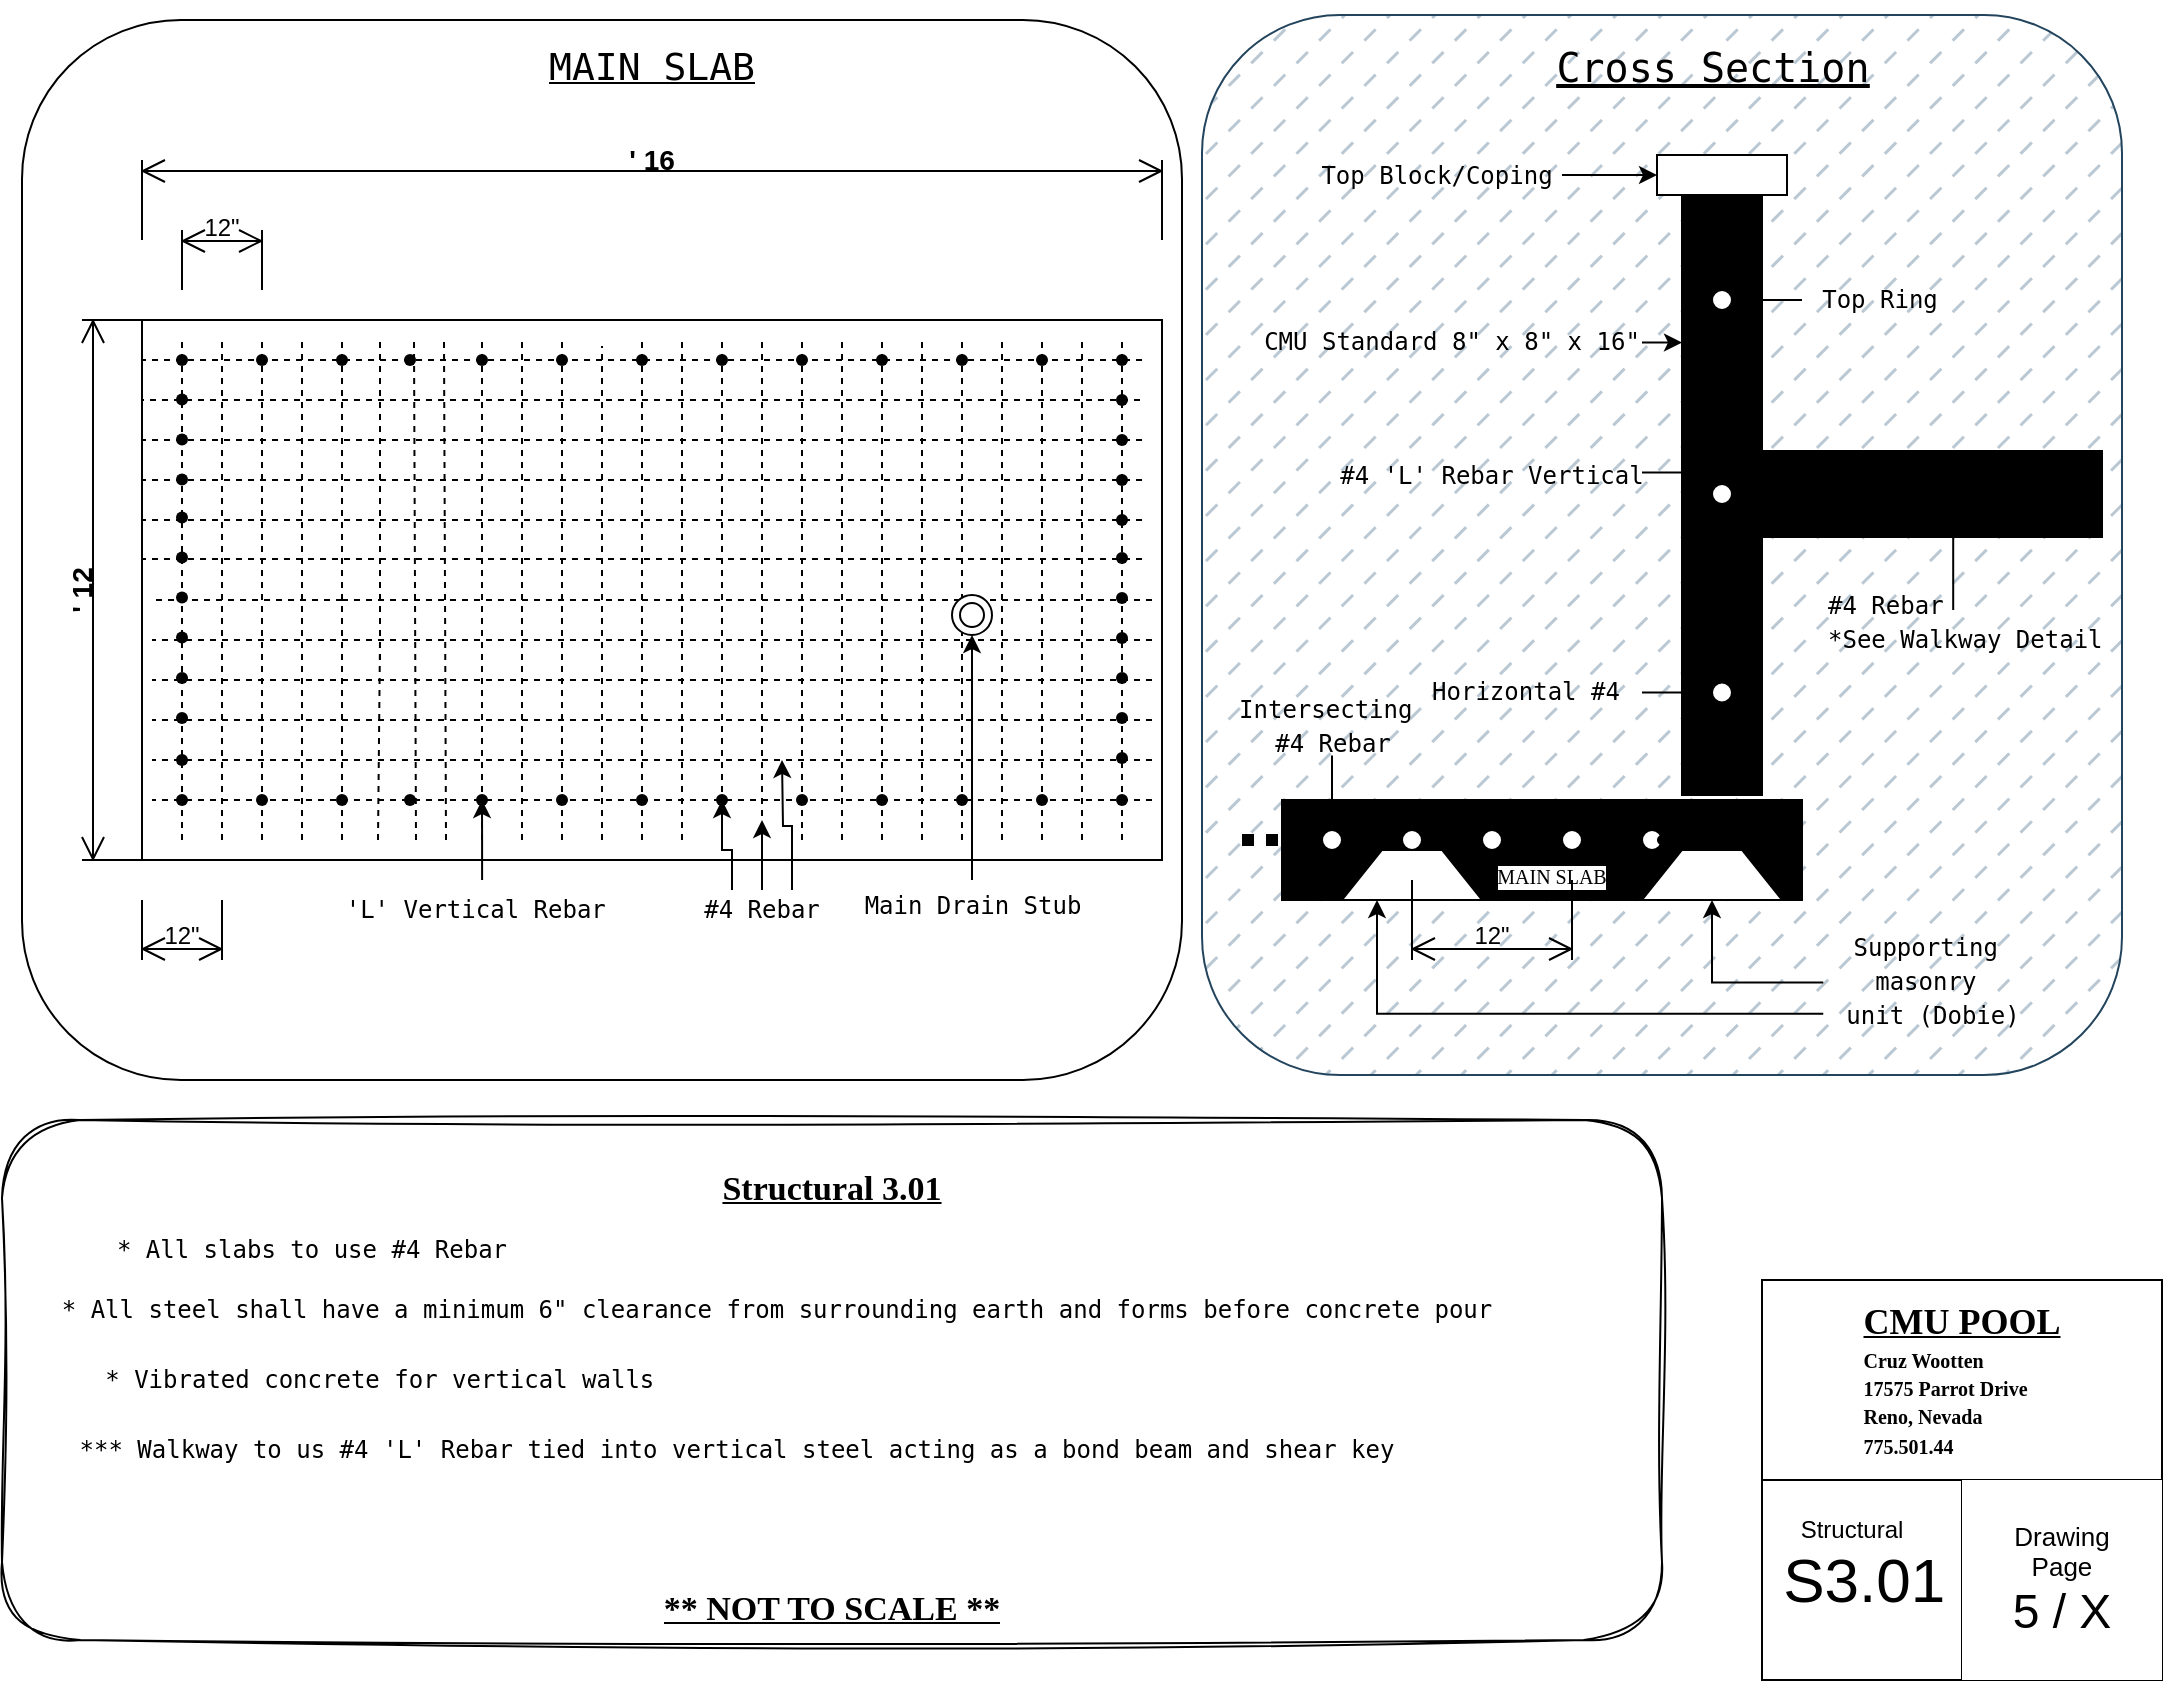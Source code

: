 <mxfile version="27.1.6">
  <diagram name="Page-1" id="yAkueWH8tclE_65RSBvn">
    <mxGraphModel dx="2194" dy="857" grid="1" gridSize="10" guides="1" tooltips="1" connect="1" arrows="1" fold="1" page="1" pageScale="1" pageWidth="1100" pageHeight="850" math="0" shadow="0">
      <root>
        <mxCell id="0" />
        <mxCell id="1" parent="0" />
        <mxCell id="US-OKdlzFDQY7FfolMQk-1" value="" style="rounded=1;whiteSpace=wrap;html=1;movable=1;resizable=1;rotatable=1;deletable=1;editable=1;locked=0;connectable=1;fillStyle=dashed;fillColor=#bac8d3;strokeColor=#23445d;" vertex="1" parent="1">
          <mxGeometry x="610" y="7.5" width="460" height="530" as="geometry" />
        </mxCell>
        <mxCell id="GztURZSVZ-j2a2Ba5-2v-1" value="" style="rounded=1;whiteSpace=wrap;html=1;movable=1;resizable=1;rotatable=1;deletable=1;editable=1;locked=0;connectable=1;" parent="1" vertex="1">
          <mxGeometry x="20" y="10" width="580" height="530" as="geometry" />
        </mxCell>
        <mxCell id="uHRIR_JINjC9fajswvWd-5" value="" style="rounded=1;whiteSpace=wrap;html=1;sketch=1;curveFitting=1;jiggle=2;" parent="1" vertex="1">
          <mxGeometry x="10" y="560" width="830" height="260" as="geometry" />
        </mxCell>
        <mxCell id="sH69yQ1ZhXcAEsHfrU8D-1" value="" style="rounded=0;whiteSpace=wrap;html=1;movable=1;resizable=1;rotatable=1;deletable=1;editable=1;locked=0;connectable=1;" parent="1" vertex="1">
          <mxGeometry x="80" y="160" width="510" height="270" as="geometry" />
        </mxCell>
        <mxCell id="mBHjW366EDlgSjZvG0Kb-1" value="&lt;div&gt;&lt;font face=&quot;Lucida Console&quot;&gt;Structural 3.01&lt;/font&gt;&lt;/div&gt;" style="text;html=1;align=center;verticalAlign=middle;whiteSpace=wrap;rounded=0;fontStyle=5;fontSize=17;" parent="1" vertex="1">
          <mxGeometry x="260" y="560" width="330" height="70" as="geometry" />
        </mxCell>
        <mxCell id="uHRIR_JINjC9fajswvWd-6" value="&lt;pre&gt;&lt;font style=&quot;font-size: 19px;&quot;&gt;MAIN SLAB&lt;/font&gt;&lt;/pre&gt;" style="text;html=1;align=center;verticalAlign=middle;whiteSpace=wrap;rounded=0;fontStyle=4" parent="1" vertex="1">
          <mxGeometry x="290" y="10" width="90" height="45" as="geometry" />
        </mxCell>
        <mxCell id="uHRIR_JINjC9fajswvWd-14" value="&lt;pre&gt;&lt;b style=&quot;&quot;&gt;&lt;u style=&quot;&quot;&gt;&lt;font face=&quot;Lucida Console&quot; style=&quot;font-size: 17px;&quot;&gt;** NOT TO SCALE **&lt;/font&gt;&lt;/u&gt;&lt;/b&gt;&lt;/pre&gt;" style="text;strokeColor=none;fillColor=none;align=center;verticalAlign=middle;spacingLeft=4;spacingRight=4;overflow=hidden;points=[[0,0.5],[1,0.5]];portConstraint=eastwest;rotatable=0;whiteSpace=wrap;html=1;" parent="1" vertex="1">
          <mxGeometry x="285" y="780" width="280" height="40" as="geometry" />
        </mxCell>
        <mxCell id="vKAQ_r-t-Htgs6Gfas-m-2" value="&lt;u&gt;&lt;font face=&quot;Lucida Console&quot; style=&quot;font-size: 18px;&quot;&gt;CMU POOL&lt;/font&gt;&lt;/u&gt;&lt;div style=&quot;text-align: left;&quot;&gt;&lt;span style=&quot;font-size: 10px;&quot;&gt;&lt;font face=&quot;Lucida Console&quot;&gt;Cruz Wootten&lt;/font&gt;&lt;/span&gt;&lt;/div&gt;&lt;div style=&quot;text-align: left;&quot;&gt;&lt;font face=&quot;Lucida Console&quot;&gt;&lt;span style=&quot;font-size: 10px; background-color: transparent; color: light-dark(rgb(0, 0, 0), rgb(255, 255, 255));&quot;&gt;17575 Parrot Drive&amp;nbsp;&lt;/span&gt;&lt;br&gt;&lt;span style=&quot;font-size: 10px; background-color: transparent; color: light-dark(rgb(0, 0, 0), rgb(255, 255, 255));&quot;&gt;Reno, Nevada&lt;/span&gt;&lt;/font&gt;&lt;/div&gt;&lt;div style=&quot;text-align: left;&quot;&gt;&lt;span style=&quot;background-color: transparent; color: light-dark(rgb(0, 0, 0), rgb(255, 255, 255)); font-size: 10px;&quot;&gt;&lt;font face=&quot;Lucida Console&quot;&gt;775.501.44&lt;/font&gt;&lt;/span&gt;&lt;/div&gt;" style="swimlane;whiteSpace=wrap;html=1;startSize=100;align=center;" parent="1" vertex="1">
          <mxGeometry x="890" y="640" width="200" height="200" as="geometry" />
        </mxCell>
        <mxCell id="vKAQ_r-t-Htgs6Gfas-m-3" value="&lt;font style=&quot;font-size: 31px;&quot;&gt;&amp;nbsp;S3.01&lt;/font&gt;" style="text;html=1;align=left;verticalAlign=middle;whiteSpace=wrap;rounded=0;" parent="vKAQ_r-t-Htgs6Gfas-m-2" vertex="1">
          <mxGeometry y="100" width="200" height="100" as="geometry" />
        </mxCell>
        <mxCell id="vKAQ_r-t-Htgs6Gfas-m-4" value="Structural" style="text;html=1;align=center;verticalAlign=middle;whiteSpace=wrap;rounded=0;" parent="vKAQ_r-t-Htgs6Gfas-m-2" vertex="1">
          <mxGeometry x="10" y="110" width="70" height="30" as="geometry" />
        </mxCell>
        <mxCell id="vKAQ_r-t-Htgs6Gfas-m-5" value="" style="endArrow=none;html=1;rounded=0;exitX=0.5;exitY=1;exitDx=0;exitDy=0;" parent="vKAQ_r-t-Htgs6Gfas-m-2" source="vKAQ_r-t-Htgs6Gfas-m-3" edge="1">
          <mxGeometry width="50" height="50" relative="1" as="geometry">
            <mxPoint x="50" y="150" as="sourcePoint" />
            <mxPoint x="100" y="100" as="targetPoint" />
          </mxGeometry>
        </mxCell>
        <mxCell id="vKAQ_r-t-Htgs6Gfas-m-6" value="&lt;div&gt;&lt;font style=&quot;font-size: 13px;&quot;&gt;Drawing&lt;/font&gt;&lt;/div&gt;&lt;div&gt;&lt;font style=&quot;font-size: 13px;&quot;&gt;Page&lt;/font&gt;&lt;/div&gt;&lt;div&gt;&lt;span style=&quot;font-size: 24px; background-color: transparent; color: light-dark(rgb(0, 0, 0), rgb(255, 255, 255));&quot;&gt;5 / X&lt;/span&gt;&lt;/div&gt;" style="text;html=1;align=center;verticalAlign=middle;whiteSpace=wrap;rounded=0;fillColor=default;" parent="1" vertex="1">
          <mxGeometry x="990" y="740" width="100" height="100" as="geometry" />
        </mxCell>
        <mxCell id="vKAQ_r-t-Htgs6Gfas-m-18" value="&lt;pre&gt;* All slabs to use #4 Rebar&lt;/pre&gt;" style="text;html=1;align=center;verticalAlign=middle;whiteSpace=wrap;rounded=0;strokeColor=none;" parent="1" vertex="1">
          <mxGeometry x="45" y="610" width="240" height="30" as="geometry" />
        </mxCell>
        <mxCell id="LL6v63Wx8klDNPUl_Ktk-3" value="" style="endArrow=none;dashed=1;html=1;rounded=0;movable=0;resizable=0;rotatable=0;deletable=0;editable=0;locked=1;connectable=0;" parent="1" edge="1">
          <mxGeometry width="50" height="50" relative="1" as="geometry">
            <mxPoint x="100" y="420" as="sourcePoint" />
            <mxPoint x="100" y="170" as="targetPoint" />
          </mxGeometry>
        </mxCell>
        <mxCell id="LL6v63Wx8klDNPUl_Ktk-4" value="" style="endArrow=none;dashed=1;html=1;rounded=0;movable=0;resizable=0;rotatable=0;deletable=0;editable=0;locked=1;connectable=0;" parent="1" edge="1">
          <mxGeometry width="50" height="50" relative="1" as="geometry">
            <mxPoint x="120" y="420" as="sourcePoint" />
            <mxPoint x="120" y="170" as="targetPoint" />
          </mxGeometry>
        </mxCell>
        <mxCell id="LL6v63Wx8klDNPUl_Ktk-5" value="" style="endArrow=none;dashed=1;html=1;rounded=0;movable=0;resizable=0;rotatable=0;deletable=0;editable=0;locked=1;connectable=0;" parent="1" edge="1">
          <mxGeometry width="50" height="50" relative="1" as="geometry">
            <mxPoint x="180" y="420" as="sourcePoint" />
            <mxPoint x="180" y="170" as="targetPoint" />
          </mxGeometry>
        </mxCell>
        <mxCell id="LL6v63Wx8klDNPUl_Ktk-6" value="" style="endArrow=none;dashed=1;html=1;rounded=0;movable=0;resizable=0;rotatable=0;deletable=0;editable=0;locked=1;connectable=0;" parent="1" edge="1">
          <mxGeometry width="50" height="50" relative="1" as="geometry">
            <mxPoint x="160" y="420" as="sourcePoint" />
            <mxPoint x="160" y="170" as="targetPoint" />
          </mxGeometry>
        </mxCell>
        <mxCell id="LL6v63Wx8klDNPUl_Ktk-7" value="" style="endArrow=none;dashed=1;html=1;rounded=0;movable=0;resizable=0;rotatable=0;deletable=0;editable=0;locked=1;connectable=0;" parent="1" edge="1">
          <mxGeometry width="50" height="50" relative="1" as="geometry">
            <mxPoint x="140" y="420" as="sourcePoint" />
            <mxPoint x="140" y="170" as="targetPoint" />
          </mxGeometry>
        </mxCell>
        <mxCell id="LL6v63Wx8klDNPUl_Ktk-8" value="" style="endArrow=none;dashed=1;html=1;rounded=0;movable=0;resizable=0;rotatable=0;deletable=0;editable=0;locked=1;connectable=0;" parent="1" edge="1">
          <mxGeometry width="50" height="50" relative="1" as="geometry">
            <mxPoint x="232" y="420" as="sourcePoint" />
            <mxPoint x="231" y="170" as="targetPoint" />
          </mxGeometry>
        </mxCell>
        <mxCell id="LL6v63Wx8klDNPUl_Ktk-9" value="" style="endArrow=none;dashed=1;html=1;rounded=0;movable=1;spacingLeft=0;sourcePerimeterSpacing=-8;resizable=1;rotatable=1;deletable=1;editable=1;locked=0;connectable=1;" parent="1" edge="1">
          <mxGeometry width="50" height="50" relative="1" as="geometry">
            <mxPoint x="217" y="420" as="sourcePoint" />
            <mxPoint x="216" y="170" as="targetPoint" />
          </mxGeometry>
        </mxCell>
        <mxCell id="LL6v63Wx8klDNPUl_Ktk-10" value="" style="endArrow=none;dashed=1;html=1;rounded=0;movable=0;resizable=0;rotatable=0;deletable=0;editable=0;locked=1;connectable=0;" parent="1" edge="1">
          <mxGeometry width="50" height="50" relative="1" as="geometry">
            <mxPoint x="199" y="330" as="sourcePoint" />
            <mxPoint x="199" y="170" as="targetPoint" />
          </mxGeometry>
        </mxCell>
        <mxCell id="LL6v63Wx8klDNPUl_Ktk-11" value="" style="endArrow=none;dashed=1;html=1;rounded=0;movable=0;resizable=0;rotatable=0;deletable=0;editable=0;locked=1;connectable=0;" parent="1" edge="1">
          <mxGeometry width="50" height="50" relative="1" as="geometry">
            <mxPoint x="290" y="420" as="sourcePoint" />
            <mxPoint x="290" y="170" as="targetPoint" />
          </mxGeometry>
        </mxCell>
        <mxCell id="LL6v63Wx8klDNPUl_Ktk-12" value="" style="endArrow=none;dashed=1;html=1;rounded=0;movable=0;resizable=0;rotatable=0;deletable=0;editable=0;locked=1;connectable=0;" parent="1" edge="1">
          <mxGeometry width="50" height="50" relative="1" as="geometry">
            <mxPoint x="270" y="420" as="sourcePoint" />
            <mxPoint x="270" y="170" as="targetPoint" />
          </mxGeometry>
        </mxCell>
        <mxCell id="LL6v63Wx8klDNPUl_Ktk-13" value="" style="endArrow=none;dashed=1;html=1;rounded=0;movable=0;resizable=0;rotatable=0;deletable=0;editable=0;locked=1;connectable=0;" parent="1" edge="1">
          <mxGeometry width="50" height="50" relative="1" as="geometry">
            <mxPoint x="250" y="420" as="sourcePoint" />
            <mxPoint x="250" y="170" as="targetPoint" />
          </mxGeometry>
        </mxCell>
        <mxCell id="LL6v63Wx8klDNPUl_Ktk-14" value="" style="endArrow=none;dashed=1;html=1;rounded=0;movable=0;resizable=0;rotatable=0;deletable=0;editable=0;locked=1;connectable=0;" parent="1" edge="1">
          <mxGeometry width="50" height="50" relative="1" as="geometry">
            <mxPoint x="350" y="420" as="sourcePoint" />
            <mxPoint x="350" y="170" as="targetPoint" />
          </mxGeometry>
        </mxCell>
        <mxCell id="LL6v63Wx8klDNPUl_Ktk-15" value="" style="endArrow=none;dashed=1;html=1;rounded=0;movable=0;resizable=0;rotatable=0;deletable=0;editable=0;locked=1;connectable=0;" parent="1" edge="1">
          <mxGeometry width="50" height="50" relative="1" as="geometry">
            <mxPoint x="330" y="420" as="sourcePoint" />
            <mxPoint x="330" y="170" as="targetPoint" />
          </mxGeometry>
        </mxCell>
        <mxCell id="LL6v63Wx8klDNPUl_Ktk-16" value="" style="endArrow=none;dashed=1;html=1;rounded=0;movable=0;sourcePerimeterSpacing=10;targetPerimeterSpacing=4;resizable=0;rotatable=0;deletable=0;editable=0;locked=1;connectable=0;" parent="1" edge="1">
          <mxGeometry width="50" height="50" relative="1" as="geometry">
            <mxPoint x="310" y="420" as="sourcePoint" />
            <mxPoint x="310" y="173" as="targetPoint" />
          </mxGeometry>
        </mxCell>
        <mxCell id="LL6v63Wx8klDNPUl_Ktk-17" value="" style="endArrow=none;dashed=1;html=1;rounded=0;movable=0;resizable=0;rotatable=0;deletable=0;editable=0;locked=1;connectable=0;" parent="1" edge="1">
          <mxGeometry width="50" height="50" relative="1" as="geometry">
            <mxPoint x="410" y="420" as="sourcePoint" />
            <mxPoint x="410" y="170" as="targetPoint" />
          </mxGeometry>
        </mxCell>
        <mxCell id="LL6v63Wx8klDNPUl_Ktk-18" value="" style="endArrow=none;dashed=1;html=1;rounded=0;movable=0;resizable=0;rotatable=0;deletable=0;editable=0;locked=1;connectable=0;" parent="1" edge="1">
          <mxGeometry width="50" height="50" relative="1" as="geometry">
            <mxPoint x="390" y="420" as="sourcePoint" />
            <mxPoint x="390" y="170" as="targetPoint" />
          </mxGeometry>
        </mxCell>
        <mxCell id="LL6v63Wx8klDNPUl_Ktk-19" value="" style="endArrow=none;dashed=1;html=1;rounded=0;movable=0;resizable=0;rotatable=0;deletable=0;editable=0;locked=1;connectable=0;" parent="1" edge="1">
          <mxGeometry width="50" height="50" relative="1" as="geometry">
            <mxPoint x="370" y="420" as="sourcePoint" />
            <mxPoint x="370" y="170" as="targetPoint" />
          </mxGeometry>
        </mxCell>
        <mxCell id="LL6v63Wx8klDNPUl_Ktk-20" value="" style="endArrow=none;dashed=1;html=1;rounded=0;movable=0;resizable=0;rotatable=0;deletable=0;editable=0;locked=1;connectable=0;" parent="1" edge="1">
          <mxGeometry width="50" height="50" relative="1" as="geometry">
            <mxPoint x="470" y="420" as="sourcePoint" />
            <mxPoint x="470" y="170" as="targetPoint" />
          </mxGeometry>
        </mxCell>
        <mxCell id="LL6v63Wx8klDNPUl_Ktk-21" value="" style="endArrow=none;dashed=1;html=1;rounded=0;movable=0;resizable=0;rotatable=0;deletable=0;editable=0;locked=1;connectable=0;" parent="1" edge="1">
          <mxGeometry width="50" height="50" relative="1" as="geometry">
            <mxPoint x="450" y="420" as="sourcePoint" />
            <mxPoint x="450" y="170" as="targetPoint" />
          </mxGeometry>
        </mxCell>
        <mxCell id="LL6v63Wx8klDNPUl_Ktk-22" value="" style="endArrow=none;dashed=1;html=1;rounded=0;movable=0;resizable=0;rotatable=0;deletable=0;editable=0;locked=1;connectable=0;" parent="1" edge="1">
          <mxGeometry width="50" height="50" relative="1" as="geometry">
            <mxPoint x="430" y="420" as="sourcePoint" />
            <mxPoint x="430" y="170" as="targetPoint" />
          </mxGeometry>
        </mxCell>
        <mxCell id="LL6v63Wx8klDNPUl_Ktk-23" value="" style="endArrow=none;dashed=1;html=1;rounded=0;movable=0;resizable=0;rotatable=0;deletable=0;editable=0;locked=1;connectable=0;" parent="1" edge="1">
          <mxGeometry width="50" height="50" relative="1" as="geometry">
            <mxPoint x="530" y="420" as="sourcePoint" />
            <mxPoint x="530" y="170" as="targetPoint" />
          </mxGeometry>
        </mxCell>
        <mxCell id="LL6v63Wx8klDNPUl_Ktk-24" value="" style="endArrow=none;dashed=1;html=1;rounded=0;movable=0;resizable=0;rotatable=0;deletable=0;editable=0;locked=1;connectable=0;" parent="1" edge="1">
          <mxGeometry width="50" height="50" relative="1" as="geometry">
            <mxPoint x="510" y="420" as="sourcePoint" />
            <mxPoint x="510" y="170" as="targetPoint" />
          </mxGeometry>
        </mxCell>
        <mxCell id="LL6v63Wx8klDNPUl_Ktk-25" value="" style="endArrow=none;dashed=1;html=1;rounded=0;movable=0;resizable=0;rotatable=0;deletable=0;editable=0;locked=1;connectable=0;" parent="1" edge="1">
          <mxGeometry width="50" height="50" relative="1" as="geometry">
            <mxPoint x="490" y="420" as="sourcePoint" />
            <mxPoint x="490" y="170" as="targetPoint" />
          </mxGeometry>
        </mxCell>
        <mxCell id="LL6v63Wx8klDNPUl_Ktk-27" value="" style="endArrow=none;dashed=1;html=1;rounded=0;movable=0;resizable=0;rotatable=0;deletable=0;editable=0;locked=1;connectable=0;" parent="1" edge="1">
          <mxGeometry width="50" height="50" relative="1" as="geometry">
            <mxPoint x="570" y="420" as="sourcePoint" />
            <mxPoint x="570" y="170" as="targetPoint" />
          </mxGeometry>
        </mxCell>
        <mxCell id="LL6v63Wx8klDNPUl_Ktk-28" value="" style="endArrow=none;dashed=1;html=1;rounded=0;movable=0;resizable=0;rotatable=0;deletable=0;editable=0;locked=1;connectable=0;" parent="1" edge="1">
          <mxGeometry width="50" height="50" relative="1" as="geometry">
            <mxPoint x="550" y="420" as="sourcePoint" />
            <mxPoint x="550" y="170" as="targetPoint" />
          </mxGeometry>
        </mxCell>
        <mxCell id="LL6v63Wx8klDNPUl_Ktk-29" value="" style="endArrow=none;dashed=1;html=1;rounded=0;movable=0;resizable=0;rotatable=0;deletable=0;editable=0;locked=1;connectable=0;" parent="1" edge="1">
          <mxGeometry width="50" height="50" relative="1" as="geometry">
            <mxPoint x="585" y="400" as="sourcePoint" />
            <mxPoint x="85" y="400" as="targetPoint" />
          </mxGeometry>
        </mxCell>
        <mxCell id="LL6v63Wx8klDNPUl_Ktk-31" value="" style="endArrow=none;dashed=1;html=1;rounded=0;movable=0;resizable=0;rotatable=0;deletable=0;editable=0;locked=1;connectable=0;" parent="1" edge="1">
          <mxGeometry width="50" height="50" relative="1" as="geometry">
            <mxPoint x="585" y="380" as="sourcePoint" />
            <mxPoint x="85" y="380" as="targetPoint" />
          </mxGeometry>
        </mxCell>
        <mxCell id="LL6v63Wx8klDNPUl_Ktk-32" value="" style="endArrow=none;dashed=1;html=1;rounded=0;movable=0;resizable=0;rotatable=0;deletable=0;editable=0;locked=1;connectable=0;" parent="1" edge="1">
          <mxGeometry width="50" height="50" relative="1" as="geometry">
            <mxPoint x="585" y="360" as="sourcePoint" />
            <mxPoint x="85" y="360" as="targetPoint" />
          </mxGeometry>
        </mxCell>
        <mxCell id="LL6v63Wx8klDNPUl_Ktk-33" value="" style="endArrow=none;dashed=1;html=1;rounded=0;movable=0;resizable=0;rotatable=0;deletable=0;editable=0;locked=1;connectable=0;" parent="1" edge="1">
          <mxGeometry width="50" height="50" relative="1" as="geometry">
            <mxPoint x="585" y="340" as="sourcePoint" />
            <mxPoint x="85" y="340" as="targetPoint" />
          </mxGeometry>
        </mxCell>
        <mxCell id="LL6v63Wx8klDNPUl_Ktk-34" value="" style="endArrow=none;dashed=1;html=1;rounded=0;movable=0;resizable=0;rotatable=0;deletable=0;editable=0;locked=1;connectable=0;" parent="1" edge="1">
          <mxGeometry width="50" height="50" relative="1" as="geometry">
            <mxPoint x="585" y="320" as="sourcePoint" />
            <mxPoint x="85" y="320" as="targetPoint" />
          </mxGeometry>
        </mxCell>
        <mxCell id="LL6v63Wx8klDNPUl_Ktk-35" value="" style="endArrow=none;dashed=1;html=1;rounded=0;movable=0;resizable=0;rotatable=0;deletable=0;editable=0;locked=1;connectable=0;" parent="1" edge="1">
          <mxGeometry width="50" height="50" relative="1" as="geometry">
            <mxPoint x="180" y="300" as="sourcePoint" />
            <mxPoint x="85" y="300" as="targetPoint" />
          </mxGeometry>
        </mxCell>
        <mxCell id="LL6v63Wx8klDNPUl_Ktk-36" value="" style="endArrow=none;dashed=1;html=1;rounded=0;movable=0;resizable=0;rotatable=0;deletable=0;editable=0;locked=1;connectable=0;" parent="1" edge="1">
          <mxGeometry width="50" height="50" relative="1" as="geometry">
            <mxPoint x="580" y="279.5" as="sourcePoint" />
            <mxPoint x="80" y="279.5" as="targetPoint" />
          </mxGeometry>
        </mxCell>
        <mxCell id="LL6v63Wx8klDNPUl_Ktk-37" value="" style="endArrow=none;dashed=1;html=1;rounded=0;movable=1;resizable=1;rotatable=1;deletable=1;editable=1;locked=0;connectable=1;" parent="1" edge="1">
          <mxGeometry width="50" height="50" relative="1" as="geometry">
            <mxPoint x="580" y="260" as="sourcePoint" />
            <mxPoint x="80" y="260" as="targetPoint" />
          </mxGeometry>
        </mxCell>
        <mxCell id="LL6v63Wx8klDNPUl_Ktk-38" value="" style="endArrow=none;dashed=1;html=1;rounded=0;movable=0;resizable=0;rotatable=0;deletable=0;editable=0;locked=1;connectable=0;" parent="1" edge="1">
          <mxGeometry width="50" height="50" relative="1" as="geometry">
            <mxPoint x="580" y="240" as="sourcePoint" />
            <mxPoint x="80" y="240" as="targetPoint" />
          </mxGeometry>
        </mxCell>
        <mxCell id="LL6v63Wx8klDNPUl_Ktk-39" value="" style="endArrow=none;dashed=1;html=1;rounded=0;movable=0;resizable=0;rotatable=0;deletable=0;editable=0;locked=1;connectable=0;" parent="1" edge="1">
          <mxGeometry width="50" height="50" relative="1" as="geometry">
            <mxPoint x="580" y="220" as="sourcePoint" />
            <mxPoint x="80" y="220" as="targetPoint" />
          </mxGeometry>
        </mxCell>
        <mxCell id="LL6v63Wx8klDNPUl_Ktk-40" value="" style="endArrow=none;dashed=1;html=1;rounded=0;movable=1;resizable=1;rotatable=1;deletable=1;editable=1;locked=0;connectable=1;" parent="1" edge="1">
          <mxGeometry width="50" height="50" relative="1" as="geometry">
            <mxPoint x="579" y="200" as="sourcePoint" />
            <mxPoint x="80" y="200" as="targetPoint" />
          </mxGeometry>
        </mxCell>
        <mxCell id="LL6v63Wx8klDNPUl_Ktk-41" value="" style="endArrow=none;dashed=1;html=1;rounded=0;movable=0;resizable=0;rotatable=0;deletable=0;editable=0;locked=1;connectable=0;" parent="1" edge="1">
          <mxGeometry width="50" height="50" relative="1" as="geometry">
            <mxPoint x="580" y="180" as="sourcePoint" />
            <mxPoint x="80" y="180" as="targetPoint" />
          </mxGeometry>
        </mxCell>
        <mxCell id="LL6v63Wx8klDNPUl_Ktk-43" value="" style="endArrow=none;dashed=1;html=1;rounded=0;movable=0;resizable=0;rotatable=0;deletable=0;editable=0;locked=1;connectable=0;" parent="1" edge="1">
          <mxGeometry width="50" height="50" relative="1" as="geometry">
            <mxPoint x="198" y="420" as="sourcePoint" />
            <mxPoint x="199" y="320" as="targetPoint" />
          </mxGeometry>
        </mxCell>
        <mxCell id="LL6v63Wx8klDNPUl_Ktk-44" value="" style="endArrow=none;dashed=1;html=1;rounded=0;movable=0;resizable=0;rotatable=0;deletable=0;editable=0;locked=1;connectable=0;" parent="1" edge="1">
          <mxGeometry width="50" height="50" relative="1" as="geometry">
            <mxPoint x="585" y="300" as="sourcePoint" />
            <mxPoint x="180" y="300" as="targetPoint" />
          </mxGeometry>
        </mxCell>
        <mxCell id="LL6v63Wx8klDNPUl_Ktk-46" value="" style="rounded=0;whiteSpace=wrap;html=1;movable=1;resizable=1;rotatable=1;deletable=1;editable=1;locked=0;connectable=1;fillStyle=cross-hatch;strokeColor=default;align=center;verticalAlign=middle;fontFamily=Helvetica;fontSize=12;fontColor=default;fillColor=light-dark(#FFFFFF,#AEAEAE);" parent="1" vertex="1">
          <mxGeometry x="850" y="97.5" width="40" height="50" as="geometry" />
        </mxCell>
        <mxCell id="LL6v63Wx8klDNPUl_Ktk-47" value="" style="rounded=0;whiteSpace=wrap;html=1;movable=1;resizable=1;rotatable=1;deletable=1;editable=1;locked=0;connectable=1;fillStyle=cross-hatch;strokeColor=default;align=center;verticalAlign=middle;fontFamily=Helvetica;fontSize=12;fontColor=default;fillColor=light-dark(#FFFFFF,#AEAEAE);" parent="1" vertex="1">
          <mxGeometry x="850" y="147.5" width="40" height="50" as="geometry" />
        </mxCell>
        <mxCell id="LL6v63Wx8klDNPUl_Ktk-48" value="" style="rounded=0;whiteSpace=wrap;html=1;movable=1;resizable=1;rotatable=1;deletable=1;editable=1;locked=0;connectable=1;fillStyle=cross-hatch;strokeColor=default;align=center;verticalAlign=middle;fontFamily=Helvetica;fontSize=12;fontColor=default;fillColor=light-dark(#FFFFFF,#AEAEAE);" parent="1" vertex="1">
          <mxGeometry x="850" y="197.5" width="40" height="50" as="geometry" />
        </mxCell>
        <mxCell id="LL6v63Wx8klDNPUl_Ktk-49" value="" style="rounded=0;whiteSpace=wrap;html=1;movable=1;resizable=1;rotatable=1;deletable=1;editable=1;locked=0;connectable=1;fillStyle=cross-hatch;strokeColor=default;align=center;verticalAlign=middle;fontFamily=Helvetica;fontSize=12;fontColor=default;fillColor=light-dark(#FFFFFF,#AEAEAE);" parent="1" vertex="1">
          <mxGeometry x="850" y="247.5" width="40" height="50" as="geometry" />
        </mxCell>
        <mxCell id="LL6v63Wx8klDNPUl_Ktk-50" value="" style="rounded=0;whiteSpace=wrap;html=1;movable=1;resizable=1;rotatable=1;deletable=1;editable=1;locked=0;connectable=1;fillStyle=cross-hatch;strokeColor=default;align=center;verticalAlign=middle;fontFamily=Helvetica;fontSize=12;fontColor=default;fillColor=light-dark(#FFFFFF,#AEAEAE);" parent="1" vertex="1">
          <mxGeometry x="850" y="297.5" width="40" height="50" as="geometry" />
        </mxCell>
        <mxCell id="LL6v63Wx8klDNPUl_Ktk-51" value="" style="rounded=0;whiteSpace=wrap;html=1;movable=1;resizable=1;rotatable=1;deletable=1;editable=1;locked=0;connectable=1;fillStyle=cross-hatch;fillColor=light-dark(#FFFFFF,#AEAEAE);" parent="1" vertex="1">
          <mxGeometry x="850" y="347.5" width="40" height="50" as="geometry" />
        </mxCell>
        <mxCell id="LL6v63Wx8klDNPUl_Ktk-52" value="" style="rounded=0;whiteSpace=wrap;html=1;" parent="1" vertex="1">
          <mxGeometry x="837.5" y="77.5" width="65" height="20" as="geometry" />
        </mxCell>
        <mxCell id="LL6v63Wx8klDNPUl_Ktk-53" value="" style="rounded=0;whiteSpace=wrap;html=1;movable=1;resizable=1;rotatable=1;deletable=1;editable=1;locked=0;connectable=1;fillStyle=hatch;fillColor=light-dark(#FFFFFF,#808080);" parent="1" vertex="1">
          <mxGeometry x="650" y="400" width="260" height="50" as="geometry" />
        </mxCell>
        <mxCell id="LL6v63Wx8klDNPUl_Ktk-54" value="&lt;div&gt;MAIN SLAB&lt;/div&gt;" style="text;html=1;align=center;verticalAlign=middle;whiteSpace=wrap;rounded=0;strokeColor=none;sketch=1;curveFitting=1;jiggle=2;fontSize=10;labelBackgroundColor=light-dark(#FFFFFF,#FFFFFF);fontColor=light-dark(#000000,#000099);fontFamily=Lucida Console;" parent="1" vertex="1">
          <mxGeometry x="750" y="430" width="70" height="15" as="geometry" />
        </mxCell>
        <mxCell id="LL6v63Wx8klDNPUl_Ktk-88" style="edgeStyle=orthogonalEdgeStyle;rounded=0;orthogonalLoop=1;jettySize=auto;html=1;" parent="1" source="LL6v63Wx8klDNPUl_Ktk-55" edge="1">
          <mxGeometry relative="1" as="geometry">
            <mxPoint x="850" y="170" as="targetPoint" />
          </mxGeometry>
        </mxCell>
        <mxCell id="LL6v63Wx8klDNPUl_Ktk-55" value="&lt;pre&gt;CMU Standard 8&quot; x 8&quot; x 16&quot;&lt;/pre&gt;" style="text;html=1;align=center;verticalAlign=middle;whiteSpace=wrap;rounded=0;strokeColor=none;" parent="1" vertex="1">
          <mxGeometry x="640" y="155" width="190" height="32.5" as="geometry" />
        </mxCell>
        <mxCell id="LL6v63Wx8klDNPUl_Ktk-63" style="edgeStyle=orthogonalEdgeStyle;rounded=0;orthogonalLoop=1;jettySize=auto;html=1;entryX=0;entryY=0.5;entryDx=0;entryDy=0;" parent="1" source="LL6v63Wx8klDNPUl_Ktk-61" target="LL6v63Wx8klDNPUl_Ktk-52" edge="1">
          <mxGeometry relative="1" as="geometry" />
        </mxCell>
        <mxCell id="LL6v63Wx8klDNPUl_Ktk-61" value="&lt;pre&gt;Top Block/Coping&lt;/pre&gt;" style="text;html=1;align=center;verticalAlign=middle;whiteSpace=wrap;rounded=0;strokeColor=none;" parent="1" vertex="1">
          <mxGeometry x="665" y="76.25" width="125" height="22.5" as="geometry" />
        </mxCell>
        <mxCell id="LL6v63Wx8klDNPUl_Ktk-64" value="" style="endArrow=none;dashed=1;html=1;dashPattern=1 3;strokeWidth=2;rounded=0;movable=1;resizable=1;rotatable=1;deletable=1;editable=1;locked=0;connectable=1;" parent="1" source="LL6v63Wx8klDNPUl_Ktk-81" edge="1">
          <mxGeometry width="50" height="50" relative="1" as="geometry">
            <mxPoint x="630" y="420" as="sourcePoint" />
            <mxPoint x="870" y="110" as="targetPoint" />
            <Array as="points" />
          </mxGeometry>
        </mxCell>
        <mxCell id="LL6v63Wx8klDNPUl_Ktk-67" value="" style="shape=trapezoid;perimeter=trapezoidPerimeter;whiteSpace=wrap;html=1;fixedSize=1;" parent="1" vertex="1">
          <mxGeometry x="830" y="425" width="70" height="25" as="geometry" />
        </mxCell>
        <mxCell id="LL6v63Wx8klDNPUl_Ktk-68" value="" style="shape=trapezoid;perimeter=trapezoidPerimeter;whiteSpace=wrap;html=1;fixedSize=1;" parent="1" vertex="1">
          <mxGeometry x="680" y="425" width="70" height="25" as="geometry" />
        </mxCell>
        <mxCell id="LL6v63Wx8klDNPUl_Ktk-70" value="" style="endArrow=none;dashed=1;html=1;dashPattern=1 1;strokeWidth=6;rounded=0;movable=1;resizable=1;rotatable=1;deletable=1;editable=1;locked=0;connectable=1;strokeColor=default;align=center;verticalAlign=middle;fontFamily=Helvetica;fontSize=11;fontColor=default;labelBackgroundColor=default;" parent="1" source="LL6v63Wx8klDNPUl_Ktk-71" target="LL6v63Wx8klDNPUl_Ktk-69" edge="1">
          <mxGeometry width="50" height="50" relative="1" as="geometry">
            <mxPoint x="630" y="420" as="sourcePoint" />
            <mxPoint x="870" y="110" as="targetPoint" />
            <Array as="points" />
          </mxGeometry>
        </mxCell>
        <mxCell id="LL6v63Wx8klDNPUl_Ktk-69" value="" style="ellipse;whiteSpace=wrap;html=1;aspect=fixed;" parent="1" vertex="1">
          <mxGeometry x="830" y="415" width="10" height="10" as="geometry" />
        </mxCell>
        <mxCell id="LL6v63Wx8klDNPUl_Ktk-72" value="" style="endArrow=none;dashed=1;html=1;dashPattern=1 1;strokeWidth=6;rounded=0;movable=1;resizable=1;rotatable=1;deletable=1;editable=1;locked=0;connectable=1;strokeColor=default;align=center;verticalAlign=middle;fontFamily=Helvetica;fontSize=11;fontColor=default;labelBackgroundColor=default;" parent="1" source="LL6v63Wx8klDNPUl_Ktk-73" target="LL6v63Wx8klDNPUl_Ktk-71" edge="1">
          <mxGeometry width="50" height="50" relative="1" as="geometry">
            <mxPoint x="630" y="420" as="sourcePoint" />
            <mxPoint x="830" y="420" as="targetPoint" />
            <Array as="points" />
          </mxGeometry>
        </mxCell>
        <mxCell id="LL6v63Wx8klDNPUl_Ktk-71" value="" style="ellipse;whiteSpace=wrap;html=1;aspect=fixed;" parent="1" vertex="1">
          <mxGeometry x="790" y="415" width="10" height="10" as="geometry" />
        </mxCell>
        <mxCell id="LL6v63Wx8klDNPUl_Ktk-74" value="" style="endArrow=none;dashed=1;html=1;dashPattern=1 1;strokeWidth=6;rounded=0;movable=1;resizable=1;rotatable=1;deletable=1;editable=1;locked=0;connectable=1;" parent="1" source="LL6v63Wx8klDNPUl_Ktk-75" target="LL6v63Wx8klDNPUl_Ktk-73" edge="1">
          <mxGeometry width="50" height="50" relative="1" as="geometry">
            <mxPoint x="630" y="420" as="sourcePoint" />
            <mxPoint x="790" y="420" as="targetPoint" />
            <Array as="points" />
          </mxGeometry>
        </mxCell>
        <mxCell id="LL6v63Wx8klDNPUl_Ktk-73" value="" style="ellipse;whiteSpace=wrap;html=1;aspect=fixed;" parent="1" vertex="1">
          <mxGeometry x="750" y="415" width="10" height="10" as="geometry" />
        </mxCell>
        <mxCell id="LL6v63Wx8klDNPUl_Ktk-76" value="" style="endArrow=none;dashed=1;html=1;dashPattern=1 1;strokeWidth=6;rounded=0;movable=1;resizable=1;rotatable=1;deletable=1;editable=1;locked=0;connectable=1;strokeColor=default;align=center;verticalAlign=middle;fontFamily=Helvetica;fontSize=11;fontColor=default;labelBackgroundColor=default;" parent="1" source="LL6v63Wx8klDNPUl_Ktk-77" target="LL6v63Wx8klDNPUl_Ktk-75" edge="1">
          <mxGeometry width="50" height="50" relative="1" as="geometry">
            <mxPoint x="630" y="420" as="sourcePoint" />
            <mxPoint x="750" y="420" as="targetPoint" />
            <Array as="points" />
          </mxGeometry>
        </mxCell>
        <mxCell id="LL6v63Wx8klDNPUl_Ktk-75" value="" style="ellipse;whiteSpace=wrap;html=1;aspect=fixed;" parent="1" vertex="1">
          <mxGeometry x="710" y="415" width="10" height="10" as="geometry" />
        </mxCell>
        <mxCell id="LL6v63Wx8klDNPUl_Ktk-78" value="" style="endArrow=none;dashed=1;html=1;dashPattern=1 1;strokeWidth=6;rounded=0;movable=1;resizable=1;rotatable=1;deletable=1;editable=1;locked=0;connectable=1;strokeColor=default;align=center;verticalAlign=middle;fontFamily=Helvetica;fontSize=11;fontColor=default;labelBackgroundColor=default;" parent="1" target="LL6v63Wx8klDNPUl_Ktk-77" edge="1">
          <mxGeometry width="50" height="50" relative="1" as="geometry">
            <mxPoint x="630" y="420" as="sourcePoint" />
            <mxPoint x="710" y="420" as="targetPoint" />
            <Array as="points" />
          </mxGeometry>
        </mxCell>
        <mxCell id="LL6v63Wx8klDNPUl_Ktk-77" value="" style="ellipse;whiteSpace=wrap;html=1;aspect=fixed;" parent="1" vertex="1">
          <mxGeometry x="670" y="415" width="10" height="10" as="geometry" />
        </mxCell>
        <mxCell id="LL6v63Wx8klDNPUl_Ktk-80" value="" style="endArrow=none;dashed=1;html=1;strokeWidth=5;rounded=0;movable=1;resizable=1;rotatable=1;deletable=1;editable=1;locked=0;connectable=1;curved=0;sketch=1;curveFitting=1;jiggle=2;" parent="1" source="LL6v63Wx8klDNPUl_Ktk-69" edge="1">
          <mxGeometry width="50" height="50" relative="1" as="geometry">
            <mxPoint x="840" y="420" as="sourcePoint" />
            <mxPoint x="870" y="110" as="targetPoint" />
            <Array as="points">
              <mxPoint x="870" y="420" />
            </Array>
          </mxGeometry>
        </mxCell>
        <mxCell id="LL6v63Wx8klDNPUl_Ktk-79" value="" style="ellipse;whiteSpace=wrap;html=1;aspect=fixed;" parent="1" vertex="1">
          <mxGeometry x="865" y="341.25" width="10" height="10" as="geometry" />
        </mxCell>
        <mxCell id="LL6v63Wx8klDNPUl_Ktk-82" value="" style="endArrow=none;dashed=1;html=1;dashPattern=1 3;strokeWidth=2;rounded=0;movable=1;resizable=1;rotatable=1;deletable=1;editable=1;locked=0;connectable=1;" parent="1" source="LL6v63Wx8klDNPUl_Ktk-79" target="LL6v63Wx8klDNPUl_Ktk-81" edge="1">
          <mxGeometry width="50" height="50" relative="1" as="geometry">
            <mxPoint x="870" y="341" as="sourcePoint" />
            <mxPoint x="870" y="110" as="targetPoint" />
            <Array as="points" />
          </mxGeometry>
        </mxCell>
        <mxCell id="LL6v63Wx8klDNPUl_Ktk-81" value="" style="ellipse;whiteSpace=wrap;html=1;aspect=fixed;" parent="1" vertex="1">
          <mxGeometry x="865" y="145" width="10" height="10" as="geometry" />
        </mxCell>
        <mxCell id="LL6v63Wx8klDNPUl_Ktk-86" style="edgeStyle=orthogonalEdgeStyle;rounded=0;orthogonalLoop=1;jettySize=auto;html=1;entryX=0.5;entryY=1;entryDx=0;entryDy=0;" parent="1" source="LL6v63Wx8klDNPUl_Ktk-84" target="LL6v63Wx8klDNPUl_Ktk-67" edge="1">
          <mxGeometry relative="1" as="geometry" />
        </mxCell>
        <mxCell id="GztURZSVZ-j2a2Ba5-2v-4" style="edgeStyle=orthogonalEdgeStyle;rounded=0;orthogonalLoop=1;jettySize=auto;html=1;exitX=0;exitY=0.75;exitDx=0;exitDy=0;entryX=0.25;entryY=1;entryDx=0;entryDy=0;" parent="1" source="LL6v63Wx8klDNPUl_Ktk-84" target="LL6v63Wx8klDNPUl_Ktk-68" edge="1">
          <mxGeometry relative="1" as="geometry" />
        </mxCell>
        <mxCell id="LL6v63Wx8klDNPUl_Ktk-84" value="&lt;div style=&quot;line-height: 40%;&quot;&gt;&lt;pre&gt;Supporting &lt;/pre&gt;&lt;pre&gt;masonry &lt;/pre&gt;&lt;pre&gt;unit (Dobie)&lt;/pre&gt;&lt;/div&gt;" style="text;html=1;align=center;verticalAlign=middle;whiteSpace=wrap;rounded=0;strokeColor=none;" parent="1" vertex="1">
          <mxGeometry x="920.63" y="460" width="108.75" height="62.5" as="geometry" />
        </mxCell>
        <mxCell id="LL6v63Wx8klDNPUl_Ktk-89" style="edgeStyle=orthogonalEdgeStyle;rounded=0;orthogonalLoop=1;jettySize=auto;html=1;entryX=0.5;entryY=0;entryDx=0;entryDy=0;" parent="1" source="LL6v63Wx8klDNPUl_Ktk-87" target="LL6v63Wx8klDNPUl_Ktk-77" edge="1">
          <mxGeometry relative="1" as="geometry" />
        </mxCell>
        <mxCell id="LL6v63Wx8klDNPUl_Ktk-87" value="&lt;div style=&quot;line-height: 40%;&quot;&gt;&lt;pre&gt;Intersecting &lt;/pre&gt;&lt;pre&gt;#4 Rebar&lt;/pre&gt;&lt;/div&gt;" style="text;html=1;align=center;verticalAlign=middle;whiteSpace=wrap;rounded=0;strokeColor=none;" parent="1" vertex="1">
          <mxGeometry x="602.5" y="349" width="145" height="28.75" as="geometry" />
        </mxCell>
        <mxCell id="LL6v63Wx8klDNPUl_Ktk-91" style="edgeStyle=orthogonalEdgeStyle;rounded=0;orthogonalLoop=1;jettySize=auto;html=1;entryX=0;entryY=0.5;entryDx=0;entryDy=0;" parent="1" source="LL6v63Wx8klDNPUl_Ktk-90" target="LL6v63Wx8klDNPUl_Ktk-79" edge="1">
          <mxGeometry relative="1" as="geometry" />
        </mxCell>
        <mxCell id="LL6v63Wx8klDNPUl_Ktk-90" value="&lt;div style=&quot;line-height: 40%;&quot;&gt;&lt;pre&gt;Horizontal #4&lt;/pre&gt;&lt;/div&gt;" style="text;html=1;align=center;verticalAlign=middle;whiteSpace=wrap;rounded=0;strokeColor=none;" parent="1" vertex="1">
          <mxGeometry x="713.75" y="333.13" width="116.25" height="26.25" as="geometry" />
        </mxCell>
        <mxCell id="LL6v63Wx8klDNPUl_Ktk-93" style="edgeStyle=orthogonalEdgeStyle;rounded=0;orthogonalLoop=1;jettySize=auto;html=1;entryX=1;entryY=0.5;entryDx=0;entryDy=0;" parent="1" source="LL6v63Wx8klDNPUl_Ktk-92" target="LL6v63Wx8klDNPUl_Ktk-81" edge="1">
          <mxGeometry relative="1" as="geometry" />
        </mxCell>
        <mxCell id="LL6v63Wx8klDNPUl_Ktk-92" value="&lt;div style=&quot;line-height: 40%;&quot;&gt;&lt;pre&gt;Top Ring&lt;/pre&gt;&lt;/div&gt;" style="text;html=1;align=center;verticalAlign=middle;whiteSpace=wrap;rounded=0;strokeColor=none;" parent="1" vertex="1">
          <mxGeometry x="910" y="132.5" width="77.5" height="35" as="geometry" />
        </mxCell>
        <mxCell id="LL6v63Wx8klDNPUl_Ktk-95" style="edgeStyle=orthogonalEdgeStyle;rounded=0;orthogonalLoop=1;jettySize=auto;html=1;" parent="1" source="LL6v63Wx8klDNPUl_Ktk-94" edge="1">
          <mxGeometry relative="1" as="geometry">
            <mxPoint x="870" y="236.25" as="targetPoint" />
            <Array as="points">
              <mxPoint x="818" y="240" />
              <mxPoint x="818" y="236" />
            </Array>
          </mxGeometry>
        </mxCell>
        <mxCell id="LL6v63Wx8klDNPUl_Ktk-94" value="&lt;div style=&quot;line-height: 40%;&quot;&gt;&lt;pre&gt;#4 &#39;L&#39; Rebar Vertical&lt;br&gt;&lt;/pre&gt;&lt;/div&gt;" style="text;html=1;align=center;verticalAlign=middle;whiteSpace=wrap;rounded=0;strokeColor=none;" parent="1" vertex="1">
          <mxGeometry x="680" y="227.5" width="150" height="20" as="geometry" />
        </mxCell>
        <mxCell id="US-OKdlzFDQY7FfolMQk-9" style="edgeStyle=orthogonalEdgeStyle;rounded=0;orthogonalLoop=1;jettySize=auto;html=1;" edge="1" parent="1" source="LL6v63Wx8klDNPUl_Ktk-96">
          <mxGeometry relative="1" as="geometry">
            <mxPoint x="390" y="410" as="targetPoint" />
          </mxGeometry>
        </mxCell>
        <mxCell id="US-OKdlzFDQY7FfolMQk-10" style="edgeStyle=orthogonalEdgeStyle;rounded=0;orthogonalLoop=1;jettySize=auto;html=1;exitX=0.75;exitY=0;exitDx=0;exitDy=0;" edge="1" parent="1" source="LL6v63Wx8klDNPUl_Ktk-96">
          <mxGeometry relative="1" as="geometry">
            <mxPoint x="400" y="380" as="targetPoint" />
          </mxGeometry>
        </mxCell>
        <mxCell id="LL6v63Wx8klDNPUl_Ktk-96" value="&lt;div style=&quot;line-height: 40%;&quot;&gt;&lt;pre&gt;#4 Rebar&lt;/pre&gt;&lt;/div&gt;" style="text;html=1;align=center;verticalAlign=middle;whiteSpace=wrap;rounded=0;strokeColor=none;" parent="1" vertex="1">
          <mxGeometry x="360" y="445" width="60" height="20" as="geometry" />
        </mxCell>
        <mxCell id="LL6v63Wx8klDNPUl_Ktk-98" value="&lt;pre&gt;&lt;u&gt;Cross Section&lt;/u&gt;&lt;/pre&gt;" style="text;html=1;align=center;verticalAlign=middle;whiteSpace=wrap;rounded=0;fontFamily=Helvetica;fontSize=20;fontColor=default;fontStyle=4;" parent="1" vertex="1">
          <mxGeometry x="768.75" y="10" width="192.5" height="45" as="geometry" />
        </mxCell>
        <mxCell id="LL6v63Wx8klDNPUl_Ktk-99" value="&lt;b&gt;&lt;font style=&quot;font-size: 14px;&quot;&gt;&#39; 12&lt;/font&gt;&lt;/b&gt;" style="shape=dimension;direction=south;whiteSpace=wrap;html=1;align=center;points=[];verticalAlign=top;labelBackgroundColor=none;horizontal=0;spacingTop=-15;movable=0;resizable=0;rotatable=0;deletable=0;editable=0;locked=1;connectable=0;" parent="1" vertex="1">
          <mxGeometry x="50" y="160" width="40" height="270" as="geometry" />
        </mxCell>
        <mxCell id="LL6v63Wx8klDNPUl_Ktk-100" value="&lt;b&gt;&lt;font style=&quot;font-size: 14px;&quot;&gt;&#39; 16&lt;/font&gt;&lt;/b&gt;" style="shape=dimension;direction=west;whiteSpace=wrap;html=1;align=center;points=[];verticalAlign=top;spacingTop=-15;labelBackgroundColor=none;movable=1;resizable=1;rotatable=1;deletable=1;editable=1;locked=0;connectable=1;" parent="1" vertex="1">
          <mxGeometry x="80" y="80" width="510" height="40" as="geometry" />
        </mxCell>
        <mxCell id="LL6v63Wx8klDNPUl_Ktk-101" value="12&quot;" style="shape=dimension;whiteSpace=wrap;html=1;align=center;points=[];verticalAlign=bottom;spacingBottom=3;labelBackgroundColor=none;" parent="1" vertex="1">
          <mxGeometry x="80" y="450" width="40" height="30" as="geometry" />
        </mxCell>
        <mxCell id="LL6v63Wx8klDNPUl_Ktk-104" value="12&quot;" style="shape=dimension;whiteSpace=wrap;html=1;align=center;points=[];verticalAlign=bottom;spacingBottom=3;labelBackgroundColor=none;" parent="1" vertex="1">
          <mxGeometry x="715" y="440" width="80" height="40" as="geometry" />
        </mxCell>
        <mxCell id="LL6v63Wx8klDNPUl_Ktk-106" value="&lt;pre&gt;* All steel shall have a minimum 6&quot; clearance from surrounding earth and forms before concrete pour&lt;/pre&gt;" style="text;html=1;align=center;verticalAlign=middle;whiteSpace=wrap;rounded=0;strokeColor=none;" parent="1" vertex="1">
          <mxGeometry x="80" y="630" width="635" height="50" as="geometry" />
        </mxCell>
        <mxCell id="GztURZSVZ-j2a2Ba5-2v-5" value="&lt;pre&gt;* Vibrated concrete for vertical walls &lt;/pre&gt;" style="text;html=1;align=center;verticalAlign=middle;whiteSpace=wrap;rounded=0;strokeColor=none;" parent="1" vertex="1">
          <mxGeometry x="70" y="665" width="265" height="50" as="geometry" />
        </mxCell>
        <mxCell id="FLEw9crjutKA1QpYoIBm-1" value="" style="ellipse;whiteSpace=wrap;html=1;aspect=fixed;" parent="1" vertex="1">
          <mxGeometry x="865" y="242" width="10" height="10" as="geometry" />
        </mxCell>
        <mxCell id="FLEw9crjutKA1QpYoIBm-2" value="&lt;font face=&quot;Lucida Console&quot;&gt;Walkway ***&lt;/font&gt;" style="rounded=0;whiteSpace=wrap;html=1;spacingBottom=19;movable=1;resizable=1;rotatable=1;deletable=1;editable=1;locked=0;connectable=1;fillStyle=hatch;strokeColor=default;align=center;verticalAlign=middle;fontFamily=Helvetica;fontSize=12;fontColor=default;fillColor=light-dark(#FFFFFF,#808080);" parent="1" vertex="1">
          <mxGeometry x="890" y="225.5" width="170" height="43" as="geometry" />
        </mxCell>
        <mxCell id="FLEw9crjutKA1QpYoIBm-3" value="" style="endArrow=none;dashed=1;html=1;dashPattern=1 3;strokeWidth=2;rounded=0;" parent="1" edge="1">
          <mxGeometry width="50" height="50" relative="1" as="geometry">
            <mxPoint x="880" y="269" as="sourcePoint" />
            <mxPoint x="1040" y="250" as="targetPoint" />
            <Array as="points">
              <mxPoint x="880" y="250" />
            </Array>
          </mxGeometry>
        </mxCell>
        <mxCell id="FLEw9crjutKA1QpYoIBm-4" value="&lt;pre&gt;*** Walkway to us #4 &#39;L&#39; Rebar tied into vertical steel acting as a bond beam and shear key&lt;/pre&gt;" style="text;html=1;align=center;verticalAlign=middle;whiteSpace=wrap;rounded=0;strokeColor=none;" parent="1" vertex="1">
          <mxGeometry x="45" y="700" width="665" height="50" as="geometry" />
        </mxCell>
        <mxCell id="hxWqqJYnxAzXDW9ncuUw-17" value="" style="ellipse;shape=doubleEllipse;whiteSpace=wrap;html=1;aspect=fixed;" parent="1" vertex="1">
          <mxGeometry x="485" y="297.5" width="20" height="20" as="geometry" />
        </mxCell>
        <mxCell id="hxWqqJYnxAzXDW9ncuUw-18" value="" style="shape=waypoint;sketch=0;fillStyle=solid;size=6;pointerEvents=1;points=[];fillColor=none;resizable=0;rotatable=0;perimeter=centerPerimeter;snapToPoint=1;" parent="1" vertex="1">
          <mxGeometry x="560" y="390" width="20" height="20" as="geometry" />
        </mxCell>
        <mxCell id="hxWqqJYnxAzXDW9ncuUw-19" value="" style="shape=waypoint;sketch=0;fillStyle=solid;size=6;pointerEvents=1;points=[];fillColor=none;resizable=0;rotatable=0;perimeter=centerPerimeter;snapToPoint=1;" parent="1" vertex="1">
          <mxGeometry x="520" y="390" width="20" height="20" as="geometry" />
        </mxCell>
        <mxCell id="hxWqqJYnxAzXDW9ncuUw-20" value="" style="shape=waypoint;sketch=0;fillStyle=solid;size=6;pointerEvents=1;points=[];fillColor=none;resizable=0;rotatable=0;perimeter=centerPerimeter;snapToPoint=1;" parent="1" vertex="1">
          <mxGeometry x="440" y="390" width="20" height="20" as="geometry" />
        </mxCell>
        <mxCell id="hxWqqJYnxAzXDW9ncuUw-21" value="" style="shape=waypoint;sketch=0;fillStyle=solid;size=6;pointerEvents=1;points=[];fillColor=none;resizable=0;rotatable=0;perimeter=centerPerimeter;snapToPoint=1;" parent="1" vertex="1">
          <mxGeometry x="480" y="390" width="20" height="20" as="geometry" />
        </mxCell>
        <mxCell id="hxWqqJYnxAzXDW9ncuUw-22" value="" style="shape=waypoint;sketch=0;fillStyle=solid;size=6;pointerEvents=1;points=[];fillColor=none;resizable=0;rotatable=0;perimeter=centerPerimeter;snapToPoint=1;" parent="1" vertex="1">
          <mxGeometry x="360" y="390" width="20" height="20" as="geometry" />
        </mxCell>
        <mxCell id="hxWqqJYnxAzXDW9ncuUw-23" value="" style="shape=waypoint;sketch=0;fillStyle=solid;size=6;pointerEvents=1;points=[];fillColor=none;resizable=0;rotatable=0;perimeter=centerPerimeter;snapToPoint=1;" parent="1" vertex="1">
          <mxGeometry x="400" y="390" width="20" height="20" as="geometry" />
        </mxCell>
        <mxCell id="hxWqqJYnxAzXDW9ncuUw-24" value="" style="shape=waypoint;sketch=0;fillStyle=solid;size=6;pointerEvents=1;points=[];fillColor=none;resizable=0;rotatable=0;perimeter=centerPerimeter;snapToPoint=1;" parent="1" vertex="1">
          <mxGeometry x="280" y="390" width="20" height="20" as="geometry" />
        </mxCell>
        <mxCell id="hxWqqJYnxAzXDW9ncuUw-25" value="" style="shape=waypoint;sketch=0;fillStyle=solid;size=6;pointerEvents=1;points=[];fillColor=none;resizable=0;rotatable=0;perimeter=centerPerimeter;snapToPoint=1;" parent="1" vertex="1">
          <mxGeometry x="320" y="390" width="20" height="20" as="geometry" />
        </mxCell>
        <mxCell id="hxWqqJYnxAzXDW9ncuUw-26" value="" style="shape=waypoint;sketch=0;fillStyle=solid;size=6;pointerEvents=1;points=[];fillColor=none;resizable=0;rotatable=0;perimeter=centerPerimeter;snapToPoint=1;" parent="1" vertex="1">
          <mxGeometry x="240" y="390" width="20" height="20" as="geometry" />
        </mxCell>
        <mxCell id="hxWqqJYnxAzXDW9ncuUw-27" value="" style="shape=waypoint;sketch=0;fillStyle=solid;size=6;pointerEvents=1;points=[];fillColor=none;resizable=0;rotatable=0;perimeter=centerPerimeter;snapToPoint=1;" parent="1" vertex="1">
          <mxGeometry x="204" y="390" width="20" height="20" as="geometry" />
        </mxCell>
        <mxCell id="hxWqqJYnxAzXDW9ncuUw-28" value="" style="shape=waypoint;sketch=0;fillStyle=solid;size=6;pointerEvents=1;points=[];fillColor=none;resizable=0;rotatable=0;perimeter=centerPerimeter;snapToPoint=1;" parent="1" vertex="1">
          <mxGeometry x="170" y="390" width="20" height="20" as="geometry" />
        </mxCell>
        <mxCell id="hxWqqJYnxAzXDW9ncuUw-29" value="" style="shape=waypoint;sketch=0;fillStyle=solid;size=6;pointerEvents=1;points=[];fillColor=none;resizable=0;rotatable=0;perimeter=centerPerimeter;snapToPoint=1;" parent="1" vertex="1">
          <mxGeometry x="130" y="390" width="20" height="20" as="geometry" />
        </mxCell>
        <mxCell id="hxWqqJYnxAzXDW9ncuUw-30" value="" style="shape=waypoint;sketch=0;fillStyle=solid;size=6;pointerEvents=1;points=[];fillColor=none;resizable=0;rotatable=0;perimeter=centerPerimeter;snapToPoint=1;" parent="1" vertex="1">
          <mxGeometry x="90" y="390" width="20" height="20" as="geometry" />
        </mxCell>
        <mxCell id="hxWqqJYnxAzXDW9ncuUw-31" value="" style="shape=waypoint;sketch=0;fillStyle=solid;size=6;pointerEvents=1;points=[];fillColor=none;resizable=0;rotatable=0;perimeter=centerPerimeter;snapToPoint=1;" parent="1" vertex="1">
          <mxGeometry x="90" y="170" width="20" height="20" as="geometry" />
        </mxCell>
        <mxCell id="hxWqqJYnxAzXDW9ncuUw-32" value="" style="shape=waypoint;sketch=0;fillStyle=solid;size=6;pointerEvents=1;points=[];fillColor=none;resizable=0;rotatable=0;perimeter=centerPerimeter;snapToPoint=1;" parent="1" vertex="1">
          <mxGeometry x="130" y="170" width="20" height="20" as="geometry" />
        </mxCell>
        <mxCell id="hxWqqJYnxAzXDW9ncuUw-33" value="" style="shape=waypoint;sketch=0;fillStyle=solid;size=6;pointerEvents=1;points=[];fillColor=none;resizable=0;rotatable=0;perimeter=centerPerimeter;snapToPoint=1;" parent="1" vertex="1">
          <mxGeometry x="170" y="170" width="20" height="20" as="geometry" />
        </mxCell>
        <mxCell id="hxWqqJYnxAzXDW9ncuUw-34" value="" style="shape=waypoint;sketch=0;fillStyle=solid;size=6;pointerEvents=1;points=[];fillColor=none;resizable=0;rotatable=0;perimeter=centerPerimeter;snapToPoint=1;" parent="1" vertex="1">
          <mxGeometry x="204" y="170" width="20" height="20" as="geometry" />
        </mxCell>
        <mxCell id="hxWqqJYnxAzXDW9ncuUw-35" value="" style="shape=waypoint;sketch=0;fillStyle=solid;size=6;pointerEvents=1;points=[];fillColor=none;resizable=0;rotatable=0;perimeter=centerPerimeter;snapToPoint=1;" parent="1" vertex="1">
          <mxGeometry x="240" y="170" width="20" height="20" as="geometry" />
        </mxCell>
        <mxCell id="hxWqqJYnxAzXDW9ncuUw-36" value="" style="shape=waypoint;sketch=0;fillStyle=solid;size=6;pointerEvents=1;points=[];fillColor=none;resizable=0;rotatable=0;perimeter=centerPerimeter;snapToPoint=1;" parent="1" vertex="1">
          <mxGeometry x="280" y="170" width="20" height="20" as="geometry" />
        </mxCell>
        <mxCell id="hxWqqJYnxAzXDW9ncuUw-37" value="" style="shape=waypoint;sketch=0;fillStyle=solid;size=6;pointerEvents=1;points=[];fillColor=none;resizable=0;rotatable=0;perimeter=centerPerimeter;snapToPoint=1;" parent="1" vertex="1">
          <mxGeometry x="320" y="170" width="20" height="20" as="geometry" />
        </mxCell>
        <mxCell id="hxWqqJYnxAzXDW9ncuUw-38" value="" style="shape=waypoint;sketch=0;fillStyle=solid;size=6;pointerEvents=1;points=[];fillColor=none;resizable=0;rotatable=0;perimeter=centerPerimeter;snapToPoint=1;" parent="1" vertex="1">
          <mxGeometry x="360" y="170" width="20" height="20" as="geometry" />
        </mxCell>
        <mxCell id="hxWqqJYnxAzXDW9ncuUw-39" value="" style="shape=waypoint;sketch=0;fillStyle=solid;size=6;pointerEvents=1;points=[];fillColor=none;resizable=0;rotatable=0;perimeter=centerPerimeter;snapToPoint=1;" parent="1" vertex="1">
          <mxGeometry x="400" y="170" width="20" height="20" as="geometry" />
        </mxCell>
        <mxCell id="hxWqqJYnxAzXDW9ncuUw-40" value="" style="shape=waypoint;sketch=0;fillStyle=solid;size=6;pointerEvents=1;points=[];fillColor=none;resizable=0;rotatable=0;perimeter=centerPerimeter;snapToPoint=1;" parent="1" vertex="1">
          <mxGeometry x="440" y="170" width="20" height="20" as="geometry" />
        </mxCell>
        <mxCell id="hxWqqJYnxAzXDW9ncuUw-41" value="" style="shape=waypoint;sketch=0;fillStyle=solid;size=6;pointerEvents=1;points=[];fillColor=none;resizable=0;rotatable=0;perimeter=centerPerimeter;snapToPoint=1;" parent="1" vertex="1">
          <mxGeometry x="480" y="170" width="20" height="20" as="geometry" />
        </mxCell>
        <mxCell id="hxWqqJYnxAzXDW9ncuUw-42" value="" style="shape=waypoint;sketch=0;fillStyle=solid;size=6;pointerEvents=1;points=[];fillColor=none;resizable=0;rotatable=0;perimeter=centerPerimeter;snapToPoint=1;" parent="1" vertex="1">
          <mxGeometry x="520" y="170" width="20" height="20" as="geometry" />
        </mxCell>
        <mxCell id="hxWqqJYnxAzXDW9ncuUw-43" value="" style="shape=waypoint;sketch=0;fillStyle=solid;size=6;pointerEvents=1;points=[];fillColor=none;resizable=0;rotatable=0;perimeter=centerPerimeter;snapToPoint=1;" parent="1" vertex="1">
          <mxGeometry x="560" y="170" width="20" height="20" as="geometry" />
        </mxCell>
        <mxCell id="hxWqqJYnxAzXDW9ncuUw-44" value="" style="shape=waypoint;sketch=0;fillStyle=solid;size=6;pointerEvents=1;points=[];fillColor=none;resizable=0;rotatable=0;perimeter=centerPerimeter;snapToPoint=1;" parent="1" vertex="1">
          <mxGeometry x="560" y="190" width="20" height="20" as="geometry" />
        </mxCell>
        <mxCell id="hxWqqJYnxAzXDW9ncuUw-45" value="" style="shape=waypoint;sketch=0;fillStyle=solid;size=6;pointerEvents=1;points=[];fillColor=none;resizable=0;rotatable=0;perimeter=centerPerimeter;snapToPoint=1;" parent="1" vertex="1">
          <mxGeometry x="560" y="210" width="20" height="20" as="geometry" />
        </mxCell>
        <mxCell id="hxWqqJYnxAzXDW9ncuUw-46" value="" style="shape=waypoint;sketch=0;fillStyle=solid;size=6;pointerEvents=1;points=[];fillColor=none;resizable=0;rotatable=0;perimeter=centerPerimeter;snapToPoint=1;" parent="1" vertex="1">
          <mxGeometry x="560" y="230" width="20" height="20" as="geometry" />
        </mxCell>
        <mxCell id="hxWqqJYnxAzXDW9ncuUw-47" value="" style="shape=waypoint;sketch=0;fillStyle=solid;size=6;pointerEvents=1;points=[];fillColor=none;resizable=0;rotatable=0;perimeter=centerPerimeter;snapToPoint=1;" parent="1" vertex="1">
          <mxGeometry x="560" y="250" width="20" height="20" as="geometry" />
        </mxCell>
        <mxCell id="hxWqqJYnxAzXDW9ncuUw-48" value="" style="shape=waypoint;sketch=0;fillStyle=solid;size=6;pointerEvents=1;points=[];fillColor=none;resizable=0;rotatable=0;perimeter=centerPerimeter;snapToPoint=1;" parent="1" vertex="1">
          <mxGeometry x="560" y="269" width="20" height="20" as="geometry" />
        </mxCell>
        <mxCell id="hxWqqJYnxAzXDW9ncuUw-49" value="" style="shape=waypoint;sketch=0;fillStyle=solid;size=6;pointerEvents=1;points=[];fillColor=none;resizable=0;rotatable=0;perimeter=centerPerimeter;snapToPoint=1;" parent="1" vertex="1">
          <mxGeometry x="560" y="289" width="20" height="20" as="geometry" />
        </mxCell>
        <mxCell id="hxWqqJYnxAzXDW9ncuUw-50" value="" style="shape=waypoint;sketch=0;fillStyle=solid;size=6;pointerEvents=1;points=[];fillColor=none;resizable=0;rotatable=0;perimeter=centerPerimeter;snapToPoint=1;" parent="1" vertex="1">
          <mxGeometry x="560" y="309" width="20" height="20" as="geometry" />
        </mxCell>
        <mxCell id="hxWqqJYnxAzXDW9ncuUw-51" value="" style="shape=waypoint;sketch=0;fillStyle=solid;size=6;pointerEvents=1;points=[];fillColor=none;resizable=0;rotatable=0;perimeter=centerPerimeter;snapToPoint=1;" parent="1" vertex="1">
          <mxGeometry x="560" y="329" width="20" height="20" as="geometry" />
        </mxCell>
        <mxCell id="hxWqqJYnxAzXDW9ncuUw-52" value="" style="shape=waypoint;sketch=0;fillStyle=solid;size=6;pointerEvents=1;points=[];fillColor=none;resizable=0;rotatable=0;perimeter=centerPerimeter;snapToPoint=1;" parent="1" vertex="1">
          <mxGeometry x="560" y="349" width="20" height="20" as="geometry" />
        </mxCell>
        <mxCell id="hxWqqJYnxAzXDW9ncuUw-53" value="" style="shape=waypoint;sketch=0;fillStyle=solid;size=6;pointerEvents=1;points=[];fillColor=none;resizable=0;rotatable=0;perimeter=centerPerimeter;snapToPoint=1;" parent="1" vertex="1">
          <mxGeometry x="560" y="369" width="20" height="20" as="geometry" />
        </mxCell>
        <mxCell id="hxWqqJYnxAzXDW9ncuUw-54" value="" style="shape=waypoint;sketch=0;fillStyle=solid;size=6;pointerEvents=1;points=[];fillColor=none;resizable=0;rotatable=0;perimeter=centerPerimeter;snapToPoint=1;" parent="1" vertex="1">
          <mxGeometry x="90" y="370" width="20" height="20" as="geometry" />
        </mxCell>
        <mxCell id="hxWqqJYnxAzXDW9ncuUw-55" value="" style="shape=waypoint;sketch=0;fillStyle=solid;size=6;pointerEvents=1;points=[];fillColor=none;resizable=0;rotatable=0;perimeter=centerPerimeter;snapToPoint=1;" parent="1" vertex="1">
          <mxGeometry x="90" y="189.75" width="20" height="20" as="geometry" />
        </mxCell>
        <mxCell id="hxWqqJYnxAzXDW9ncuUw-56" value="" style="shape=waypoint;sketch=0;fillStyle=solid;size=6;pointerEvents=1;points=[];fillColor=none;resizable=0;rotatable=0;perimeter=centerPerimeter;snapToPoint=1;" parent="1" vertex="1">
          <mxGeometry x="90" y="209.75" width="20" height="20" as="geometry" />
        </mxCell>
        <mxCell id="hxWqqJYnxAzXDW9ncuUw-57" value="" style="shape=waypoint;sketch=0;fillStyle=solid;size=6;pointerEvents=1;points=[];fillColor=none;resizable=0;rotatable=0;perimeter=centerPerimeter;snapToPoint=1;" parent="1" vertex="1">
          <mxGeometry x="90" y="229.75" width="20" height="20" as="geometry" />
        </mxCell>
        <mxCell id="hxWqqJYnxAzXDW9ncuUw-58" value="" style="shape=waypoint;sketch=0;fillStyle=solid;size=6;pointerEvents=1;points=[];fillColor=none;resizable=0;rotatable=0;perimeter=centerPerimeter;snapToPoint=1;" parent="1" vertex="1">
          <mxGeometry x="90" y="248.75" width="20" height="20" as="geometry" />
        </mxCell>
        <mxCell id="hxWqqJYnxAzXDW9ncuUw-59" value="" style="shape=waypoint;sketch=0;fillStyle=solid;size=6;pointerEvents=1;points=[];fillColor=none;resizable=0;rotatable=0;perimeter=centerPerimeter;snapToPoint=1;" parent="1" vertex="1">
          <mxGeometry x="90" y="268.75" width="20" height="20" as="geometry" />
        </mxCell>
        <mxCell id="hxWqqJYnxAzXDW9ncuUw-60" value="" style="shape=waypoint;sketch=0;fillStyle=solid;size=6;pointerEvents=1;points=[];fillColor=none;resizable=0;rotatable=0;perimeter=centerPerimeter;snapToPoint=1;" parent="1" vertex="1">
          <mxGeometry x="90" y="288.75" width="20" height="20" as="geometry" />
        </mxCell>
        <mxCell id="hxWqqJYnxAzXDW9ncuUw-61" value="" style="shape=waypoint;sketch=0;fillStyle=solid;size=6;pointerEvents=1;points=[];fillColor=none;resizable=0;rotatable=0;perimeter=centerPerimeter;snapToPoint=1;" parent="1" vertex="1">
          <mxGeometry x="90" y="308.75" width="20" height="20" as="geometry" />
        </mxCell>
        <mxCell id="hxWqqJYnxAzXDW9ncuUw-62" value="" style="shape=waypoint;sketch=0;fillStyle=solid;size=6;pointerEvents=1;points=[];fillColor=none;resizable=0;rotatable=0;perimeter=centerPerimeter;snapToPoint=1;" parent="1" vertex="1">
          <mxGeometry x="90" y="349" width="20" height="20" as="geometry" />
        </mxCell>
        <mxCell id="hxWqqJYnxAzXDW9ncuUw-63" value="" style="shape=waypoint;sketch=0;fillStyle=solid;size=6;pointerEvents=1;points=[];fillColor=none;resizable=0;rotatable=0;perimeter=centerPerimeter;snapToPoint=1;" parent="1" vertex="1">
          <mxGeometry x="90" y="329" width="20" height="20" as="geometry" />
        </mxCell>
        <mxCell id="hxWqqJYnxAzXDW9ncuUw-64" value="&lt;div style=&quot;line-height: 40%;&quot;&gt;&lt;pre&gt;&#39;L&#39; Vertical Rebar &lt;/pre&gt;&lt;/div&gt;" style="text;html=1;align=center;verticalAlign=middle;whiteSpace=wrap;rounded=0;strokeColor=none;" parent="1" vertex="1">
          <mxGeometry x="178.75" y="440" width="142.5" height="30" as="geometry" />
        </mxCell>
        <mxCell id="hxWqqJYnxAzXDW9ncuUw-65" style="edgeStyle=orthogonalEdgeStyle;rounded=0;orthogonalLoop=1;jettySize=auto;html=1;entryX=0.603;entryY=0.745;entryDx=0;entryDy=0;entryPerimeter=0;" parent="1" source="hxWqqJYnxAzXDW9ncuUw-64" target="hxWqqJYnxAzXDW9ncuUw-26" edge="1">
          <mxGeometry relative="1" as="geometry" />
        </mxCell>
        <mxCell id="hxWqqJYnxAzXDW9ncuUw-67" style="edgeStyle=orthogonalEdgeStyle;rounded=0;orthogonalLoop=1;jettySize=auto;html=1;" parent="1" source="hxWqqJYnxAzXDW9ncuUw-66" target="hxWqqJYnxAzXDW9ncuUw-17" edge="1">
          <mxGeometry relative="1" as="geometry">
            <Array as="points">
              <mxPoint x="495" y="450" />
              <mxPoint x="495" y="450" />
            </Array>
          </mxGeometry>
        </mxCell>
        <mxCell id="hxWqqJYnxAzXDW9ncuUw-66" value="&lt;div style=&quot;line-height: 40%;&quot;&gt;&lt;pre&gt;Main Drain Stub&lt;/pre&gt;&lt;/div&gt;" style="text;html=1;align=center;verticalAlign=middle;whiteSpace=wrap;rounded=0;strokeColor=none;" parent="1" vertex="1">
          <mxGeometry x="417.5" y="440" width="155" height="25" as="geometry" />
        </mxCell>
        <mxCell id="US-OKdlzFDQY7FfolMQk-12" style="edgeStyle=orthogonalEdgeStyle;rounded=0;orthogonalLoop=1;jettySize=auto;html=1;" edge="1" parent="1" source="hxWqqJYnxAzXDW9ncuUw-70">
          <mxGeometry relative="1" as="geometry">
            <mxPoint x="985.63" y="250" as="targetPoint" />
          </mxGeometry>
        </mxCell>
        <mxCell id="hxWqqJYnxAzXDW9ncuUw-70" value="&lt;div style=&quot;line-height: 40%;&quot;&gt;&lt;pre&gt;#4 Rebar &lt;/pre&gt;&lt;pre&gt;*See Walkway Detail&lt;/pre&gt;&lt;/div&gt;" style="text;html=1;align=left;verticalAlign=middle;whiteSpace=wrap;rounded=0;strokeColor=none;" parent="1" vertex="1">
          <mxGeometry x="920.63" y="305" width="130" height="12.5" as="geometry" />
        </mxCell>
        <mxCell id="US-OKdlzFDQY7FfolMQk-4" value="12&quot;" style="shape=dimension;direction=west;whiteSpace=wrap;html=1;align=center;points=[];verticalAlign=top;spacingTop=-15;labelBackgroundColor=none;" vertex="1" parent="1">
          <mxGeometry x="100" y="115" width="40" height="30" as="geometry" />
        </mxCell>
        <mxCell id="US-OKdlzFDQY7FfolMQk-11" style="edgeStyle=orthogonalEdgeStyle;rounded=0;orthogonalLoop=1;jettySize=auto;html=1;exitX=0.25;exitY=0;exitDx=0;exitDy=0;entryX=0.898;entryY=0.991;entryDx=0;entryDy=0;entryPerimeter=0;" edge="1" parent="1" source="LL6v63Wx8klDNPUl_Ktk-96" target="hxWqqJYnxAzXDW9ncuUw-22">
          <mxGeometry relative="1" as="geometry" />
        </mxCell>
      </root>
    </mxGraphModel>
  </diagram>
</mxfile>

